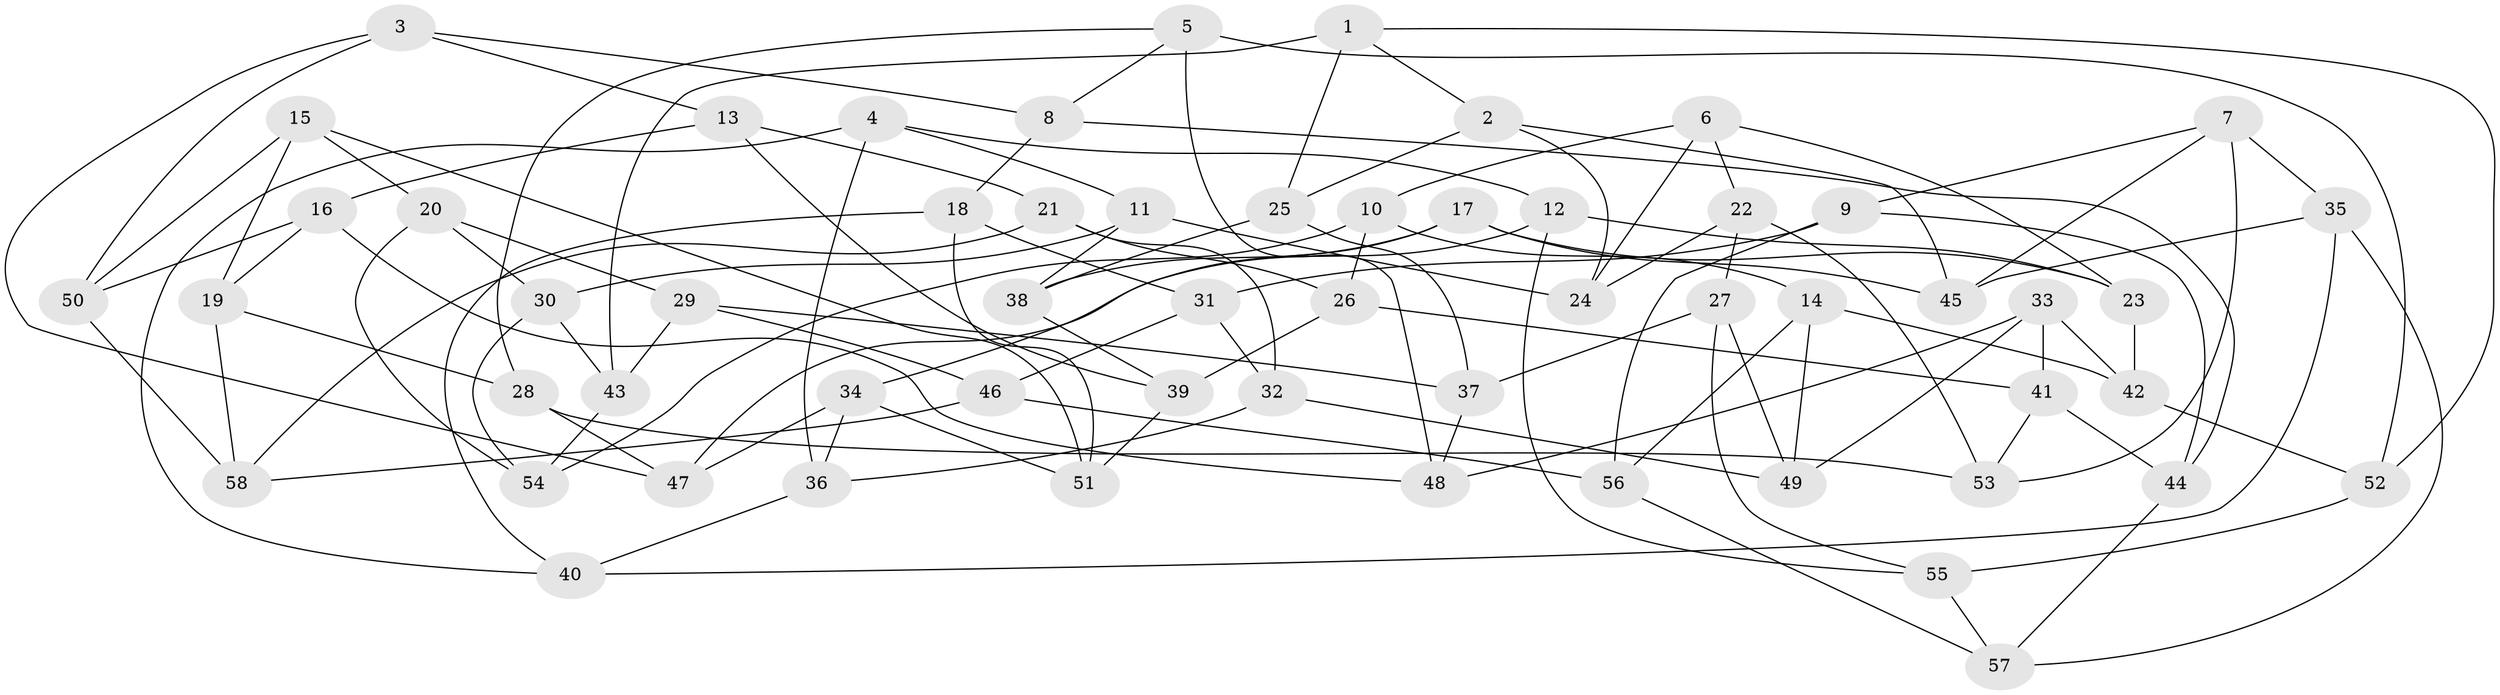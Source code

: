 // coarse degree distribution, {5: 0.025, 3: 0.1, 6: 0.225, 4: 0.575, 10: 0.025, 7: 0.025, 8: 0.025}
// Generated by graph-tools (version 1.1) at 2025/20/03/04/25 18:20:37]
// undirected, 58 vertices, 116 edges
graph export_dot {
graph [start="1"]
  node [color=gray90,style=filled];
  1;
  2;
  3;
  4;
  5;
  6;
  7;
  8;
  9;
  10;
  11;
  12;
  13;
  14;
  15;
  16;
  17;
  18;
  19;
  20;
  21;
  22;
  23;
  24;
  25;
  26;
  27;
  28;
  29;
  30;
  31;
  32;
  33;
  34;
  35;
  36;
  37;
  38;
  39;
  40;
  41;
  42;
  43;
  44;
  45;
  46;
  47;
  48;
  49;
  50;
  51;
  52;
  53;
  54;
  55;
  56;
  57;
  58;
  1 -- 43;
  1 -- 25;
  1 -- 2;
  1 -- 52;
  2 -- 24;
  2 -- 25;
  2 -- 45;
  3 -- 8;
  3 -- 47;
  3 -- 50;
  3 -- 13;
  4 -- 40;
  4 -- 11;
  4 -- 36;
  4 -- 12;
  5 -- 28;
  5 -- 8;
  5 -- 48;
  5 -- 52;
  6 -- 23;
  6 -- 24;
  6 -- 10;
  6 -- 22;
  7 -- 53;
  7 -- 9;
  7 -- 45;
  7 -- 35;
  8 -- 44;
  8 -- 18;
  9 -- 56;
  9 -- 44;
  9 -- 31;
  10 -- 54;
  10 -- 14;
  10 -- 26;
  11 -- 24;
  11 -- 38;
  11 -- 30;
  12 -- 23;
  12 -- 55;
  12 -- 47;
  13 -- 21;
  13 -- 39;
  13 -- 16;
  14 -- 42;
  14 -- 49;
  14 -- 56;
  15 -- 51;
  15 -- 20;
  15 -- 50;
  15 -- 19;
  16 -- 19;
  16 -- 50;
  16 -- 48;
  17 -- 34;
  17 -- 45;
  17 -- 23;
  17 -- 38;
  18 -- 51;
  18 -- 31;
  18 -- 40;
  19 -- 28;
  19 -- 58;
  20 -- 30;
  20 -- 54;
  20 -- 29;
  21 -- 58;
  21 -- 26;
  21 -- 32;
  22 -- 24;
  22 -- 27;
  22 -- 53;
  23 -- 42;
  25 -- 38;
  25 -- 37;
  26 -- 41;
  26 -- 39;
  27 -- 55;
  27 -- 37;
  27 -- 49;
  28 -- 53;
  28 -- 47;
  29 -- 46;
  29 -- 37;
  29 -- 43;
  30 -- 54;
  30 -- 43;
  31 -- 32;
  31 -- 46;
  32 -- 49;
  32 -- 36;
  33 -- 48;
  33 -- 49;
  33 -- 42;
  33 -- 41;
  34 -- 47;
  34 -- 36;
  34 -- 51;
  35 -- 45;
  35 -- 57;
  35 -- 40;
  36 -- 40;
  37 -- 48;
  38 -- 39;
  39 -- 51;
  41 -- 44;
  41 -- 53;
  42 -- 52;
  43 -- 54;
  44 -- 57;
  46 -- 56;
  46 -- 58;
  50 -- 58;
  52 -- 55;
  55 -- 57;
  56 -- 57;
}
